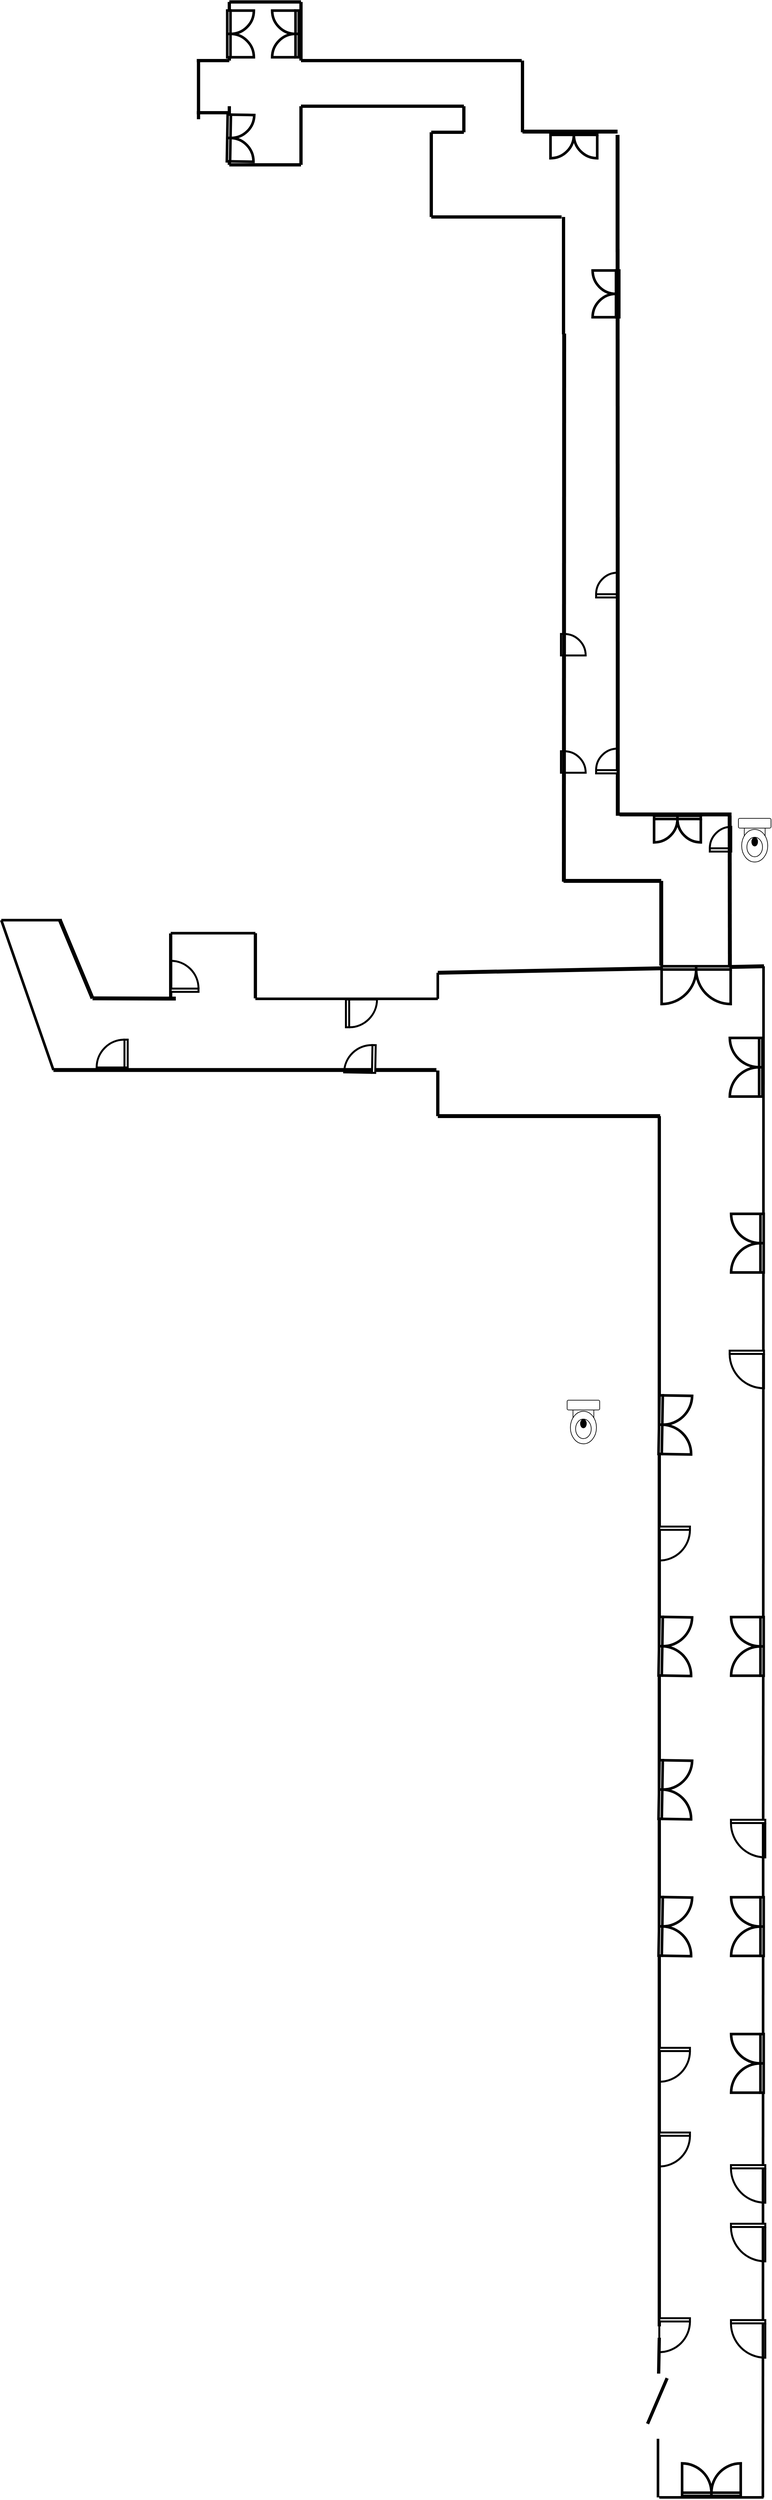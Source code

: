 <mxfile version="13.0.3" type="device"><diagram id="yMiLW02jP1fh14f4vSSA" name="Page-1"><mxGraphModel dx="1865" dy="4154" grid="1" gridSize="10" guides="1" tooltips="1" connect="1" arrows="1" fold="1" page="1" pageScale="1" pageWidth="827" pageHeight="1169" math="0" shadow="0"><root><mxCell id="0"/><mxCell id="1" parent="0"/><mxCell id="zl8I2aiqgqsZD_H0HFKr-1" value="" style="shape=image;html=1;verticalAlign=top;verticalLabelPosition=bottom;labelBackgroundColor=#ffffff;imageAspect=0;aspect=fixed;image=https://cdn1.iconfinder.com/data/icons/amenities-solid-ii/48/_elevator2-128.png;strokeWidth=3;" parent="1" vertex="1"><mxGeometry x="232" y="950" width="38" height="38" as="geometry"/></mxCell><mxCell id="zl8I2aiqgqsZD_H0HFKr-2" value="" style="endArrow=none;html=1;strokeWidth=5;" parent="1" edge="1"><mxGeometry width="50" height="50" relative="1" as="geometry"><mxPoint x="202" y="987.0" as="sourcePoint"/><mxPoint x="232" y="917.0" as="targetPoint"/></mxGeometry></mxCell><mxCell id="zl8I2aiqgqsZD_H0HFKr-3" value="" style="endArrow=none;html=1;strokeWidth=5;entryX=0.5;entryY=0;entryDx=0;entryDy=0;" parent="1" target="zl8I2aiqgqsZD_H0HFKr-6" edge="1"><mxGeometry width="50" height="50" relative="1" as="geometry"><mxPoint x="219" y="910" as="sourcePoint"/><mxPoint x="219" y="880" as="targetPoint"/></mxGeometry></mxCell><mxCell id="zl8I2aiqgqsZD_H0HFKr-4" value="" style="endArrow=none;html=1;strokeWidth=5;exitX=0.25;exitY=0;exitDx=0;exitDy=0;" parent="1" source="zl8I2aiqgqsZD_H0HFKr-6" edge="1"><mxGeometry width="50" height="50" relative="1" as="geometry"><mxPoint x="220" y="809" as="sourcePoint"/><mxPoint x="220" y="-1020" as="targetPoint"/></mxGeometry></mxCell><mxCell id="zl8I2aiqgqsZD_H0HFKr-5" value="" style="verticalLabelPosition=bottom;html=1;verticalAlign=top;align=center;shape=mxgraph.floorplan.doorLeft;aspect=fixed;strokeWidth=3;" parent="1" vertex="1"><mxGeometry x="220" y="825" width="47.06" height="50" as="geometry"/></mxCell><mxCell id="zl8I2aiqgqsZD_H0HFKr-6" value="" style="shape=image;html=1;verticalAlign=top;verticalLabelPosition=bottom;labelBackgroundColor=#ffffff;imageAspect=0;aspect=fixed;image=https://cdn0.iconfinder.com/data/icons/outline-interiors/48/stairs_staircase_floor_level_floors-128.png;rotation=90;" parent="1" vertex="1"><mxGeometry x="150" y="820" width="70" height="70" as="geometry"/></mxCell><mxCell id="zl8I2aiqgqsZD_H0HFKr-7" value="" style="endArrow=none;html=1;strokeWidth=4;" parent="1" edge="1"><mxGeometry width="50" height="50" relative="1" as="geometry"><mxPoint x="218" y="1010" as="sourcePoint"/><mxPoint x="218" y="1100" as="targetPoint"/></mxGeometry></mxCell><mxCell id="zl8I2aiqgqsZD_H0HFKr-8" value="" style="endArrow=none;html=1;strokeWidth=4;" parent="1" edge="1"><mxGeometry width="50" height="50" relative="1" as="geometry"><mxPoint x="220" y="1100" as="sourcePoint"/><mxPoint x="380" y="1100" as="targetPoint"/></mxGeometry></mxCell><mxCell id="zl8I2aiqgqsZD_H0HFKr-9" value="" style="verticalLabelPosition=bottom;html=1;verticalAlign=top;align=center;shape=mxgraph.floorplan.doorDouble;aspect=fixed;strokeWidth=4;rotation=-180;" parent="1" vertex="1"><mxGeometry x="255" y="1050" width="90" height="47.81" as="geometry"/></mxCell><mxCell id="zl8I2aiqgqsZD_H0HFKr-10" value="" style="endArrow=none;html=1;strokeWidth=4;" parent="1" edge="1"><mxGeometry width="50" height="50" relative="1" as="geometry"><mxPoint x="379" y="1100" as="sourcePoint"/><mxPoint x="380" y="-1250" as="targetPoint"/></mxGeometry></mxCell><mxCell id="zl8I2aiqgqsZD_H0HFKr-11" value="" style="verticalLabelPosition=bottom;html=1;verticalAlign=top;align=center;shape=mxgraph.floorplan.doorRight;aspect=fixed;strokeWidth=3;" parent="1" vertex="1"><mxGeometry x="330" y="827.87" width="52.71" height="56" as="geometry"/></mxCell><mxCell id="zl8I2aiqgqsZD_H0HFKr-12" value="" style="verticalLabelPosition=bottom;html=1;verticalAlign=top;align=center;shape=mxgraph.floorplan.doorRight;aspect=fixed;strokeWidth=3;" parent="1" vertex="1"><mxGeometry x="330" y="680" width="52.71" height="56" as="geometry"/></mxCell><mxCell id="zl8I2aiqgqsZD_H0HFKr-13" value="" style="verticalLabelPosition=bottom;html=1;verticalAlign=top;align=center;shape=mxgraph.floorplan.doorRight;aspect=fixed;strokeWidth=3;" parent="1" vertex="1"><mxGeometry x="330" y="590" width="52.71" height="56" as="geometry"/></mxCell><mxCell id="zl8I2aiqgqsZD_H0HFKr-14" value="" style="verticalLabelPosition=bottom;html=1;verticalAlign=top;align=center;shape=mxgraph.floorplan.doorLeft;aspect=fixed;strokeWidth=3;" parent="1" vertex="1"><mxGeometry x="220" y="540" width="47.06" height="50" as="geometry"/></mxCell><mxCell id="zl8I2aiqgqsZD_H0HFKr-15" value="" style="verticalLabelPosition=bottom;html=1;verticalAlign=top;align=center;shape=mxgraph.floorplan.doorDouble;aspect=fixed;strokeWidth=4;rotation=90;" parent="1" vertex="1"><mxGeometry x="311.35" y="410" width="90" height="47.81" as="geometry"/></mxCell><mxCell id="zl8I2aiqgqsZD_H0HFKr-16" value="" style="verticalLabelPosition=bottom;html=1;verticalAlign=top;align=center;shape=mxgraph.floorplan.doorLeft;aspect=fixed;strokeWidth=3;" parent="1" vertex="1"><mxGeometry x="220" y="410" width="47.06" height="50" as="geometry"/></mxCell><mxCell id="0W5M7H1YiDIJ7YRoAxt4-1" value="" style="verticalLabelPosition=bottom;html=1;verticalAlign=top;align=center;shape=mxgraph.floorplan.doorDouble;aspect=fixed;strokeWidth=4;rotation=90;" parent="1" vertex="1"><mxGeometry x="311.36" y="200" width="90" height="47.81" as="geometry"/></mxCell><mxCell id="0W5M7H1YiDIJ7YRoAxt4-2" value="" style="verticalLabelPosition=bottom;html=1;verticalAlign=top;align=center;shape=mxgraph.floorplan.doorDouble;aspect=fixed;strokeWidth=4;rotation=-89;" parent="1" vertex="1"><mxGeometry x="198.53" y="200" width="90" height="47.81" as="geometry"/></mxCell><mxCell id="0W5M7H1YiDIJ7YRoAxt4-3" value="" style="verticalLabelPosition=bottom;html=1;verticalAlign=top;align=center;shape=mxgraph.floorplan.doorRight;aspect=fixed;strokeWidth=3;" parent="1" vertex="1"><mxGeometry x="329.99" y="60" width="52.71" height="56" as="geometry"/></mxCell><mxCell id="0W5M7H1YiDIJ7YRoAxt4-4" value="" style="verticalLabelPosition=bottom;html=1;verticalAlign=top;align=center;shape=mxgraph.floorplan.doorDouble;aspect=fixed;strokeWidth=4;rotation=-89;" parent="1" vertex="1"><mxGeometry x="198.527" y="-10.005" width="90" height="47.81" as="geometry"/></mxCell><mxCell id="0W5M7H1YiDIJ7YRoAxt4-5" value="" style="verticalLabelPosition=bottom;html=1;verticalAlign=top;align=center;shape=mxgraph.floorplan.doorDouble;aspect=fixed;strokeWidth=4;rotation=-89;" parent="1" vertex="1"><mxGeometry x="198.517" y="-230.005" width="90" height="47.81" as="geometry"/></mxCell><mxCell id="0W5M7H1YiDIJ7YRoAxt4-6" value="" style="verticalLabelPosition=bottom;html=1;verticalAlign=top;align=center;shape=mxgraph.floorplan.doorDouble;aspect=fixed;strokeWidth=4;rotation=90;" parent="1" vertex="1"><mxGeometry x="311.347" y="-230.005" width="90" height="47.81" as="geometry"/></mxCell><mxCell id="0W5M7H1YiDIJ7YRoAxt4-7" value="" style="verticalLabelPosition=bottom;html=1;verticalAlign=top;align=center;shape=mxgraph.floorplan.doorLeft;aspect=fixed;strokeWidth=3;" parent="1" vertex="1"><mxGeometry x="219.99" y="-390" width="47.06" height="50" as="geometry"/></mxCell><mxCell id="0W5M7H1YiDIJ7YRoAxt4-10" value="" style="verticalLabelPosition=bottom;html=1;verticalAlign=top;align=center;shape=mxgraph.floorplan.doorDouble;aspect=fixed;strokeWidth=4;rotation=-89;" parent="1" vertex="1"><mxGeometry x="198.517" y="-570.005" width="90" height="47.81" as="geometry"/></mxCell><mxCell id="0W5M7H1YiDIJ7YRoAxt4-12" value="" style="shape=image;html=1;verticalAlign=top;verticalLabelPosition=bottom;labelBackgroundColor=#ffffff;imageAspect=0;aspect=fixed;image=https://cdn0.iconfinder.com/data/icons/outline-interiors/48/stairs_staircase_floor_level_floors-128.png;rotation=-180;" parent="1" vertex="1"><mxGeometry x="128.53" y="-660" width="70" height="70" as="geometry"/></mxCell><mxCell id="0W5M7H1YiDIJ7YRoAxt4-13" value="" style="verticalLabelPosition=bottom;html=1;verticalAlign=top;align=center;shape=mxgraph.floorplan.toilet;" parent="1" vertex="1"><mxGeometry x="78.53" y="-584" width="50" height="67" as="geometry"/></mxCell><mxCell id="0W5M7H1YiDIJ7YRoAxt4-14" value="" style="verticalLabelPosition=bottom;html=1;verticalAlign=top;align=center;shape=mxgraph.floorplan.doorRight;aspect=fixed;strokeWidth=3;" parent="1" vertex="1"><mxGeometry x="328" y="-660" width="52.71" height="56" as="geometry"/></mxCell><mxCell id="0W5M7H1YiDIJ7YRoAxt4-16" value="" style="verticalLabelPosition=bottom;html=1;verticalAlign=top;align=center;shape=mxgraph.floorplan.doorDouble;aspect=fixed;strokeWidth=4;rotation=90;" parent="1" vertex="1"><mxGeometry x="311.345" y="-848.905" width="90" height="47.81" as="geometry"/></mxCell><mxCell id="0W5M7H1YiDIJ7YRoAxt4-17" value="" style="verticalLabelPosition=bottom;html=1;verticalAlign=top;align=center;shape=mxgraph.floorplan.doorDouble;aspect=fixed;strokeWidth=4;rotation=90;" parent="1" vertex="1"><mxGeometry x="309.355" y="-1118.905" width="90" height="47.81" as="geometry"/></mxCell><mxCell id="biLX4tFvjt-t2CaRlziV-1" value="" style="endArrow=none;html=1;strokeWidth=6;" parent="1" edge="1"><mxGeometry width="50" height="50" relative="1" as="geometry"><mxPoint x="221.36" y="-1020" as="sourcePoint"/><mxPoint x="-120" y="-1020" as="targetPoint"/></mxGeometry></mxCell><mxCell id="biLX4tFvjt-t2CaRlziV-2" value="" style="endArrow=none;html=1;strokeWidth=6;" parent="1" edge="1"><mxGeometry width="50" height="50" relative="1" as="geometry"><mxPoint x="380.71" y="-1250" as="sourcePoint"/><mxPoint x="-120" y="-1240" as="targetPoint"/></mxGeometry></mxCell><mxCell id="biLX4tFvjt-t2CaRlziV-4" value="" style="endArrow=none;html=1;strokeWidth=6;" parent="1" edge="1"><mxGeometry width="50" height="50" relative="1" as="geometry"><mxPoint x="-122.12" y="-1090.69" as="sourcePoint"/><mxPoint x="-710" y="-1090.69" as="targetPoint"/></mxGeometry></mxCell><mxCell id="biLX4tFvjt-t2CaRlziV-5" value="" style="shape=image;html=1;verticalAlign=top;verticalLabelPosition=bottom;labelBackgroundColor=#ffffff;imageAspect=0;aspect=fixed;image=https://cdn1.iconfinder.com/data/icons/amenities-solid-ii/48/_elevator2-128.png;strokeWidth=3;" parent="1" vertex="1"><mxGeometry x="-29.18" y="-1222" width="38" height="38" as="geometry"/></mxCell><mxCell id="biLX4tFvjt-t2CaRlziV-6" value="" style="shape=image;html=1;verticalAlign=top;verticalLabelPosition=bottom;labelBackgroundColor=#ffffff;imageAspect=0;aspect=fixed;image=https://cdn1.iconfinder.com/data/icons/amenities-solid-ii/48/_elevator2-128.png;strokeWidth=3;" parent="1" vertex="1"><mxGeometry x="87.88" y="-1222" width="38" height="38" as="geometry"/></mxCell><mxCell id="biLX4tFvjt-t2CaRlziV-7" value="" style="shape=image;html=1;verticalAlign=top;verticalLabelPosition=bottom;labelBackgroundColor=#ffffff;imageAspect=0;aspect=fixed;image=https://cdn0.iconfinder.com/data/icons/outline-interiors/48/stairs_staircase_floor_level_floors-128.png;rotation=0;" parent="1" vertex="1"><mxGeometry x="-29.18" y="-1110" width="90" height="90" as="geometry"/></mxCell><mxCell id="biLX4tFvjt-t2CaRlziV-8" value="" style="shape=image;html=1;verticalAlign=top;verticalLabelPosition=bottom;labelBackgroundColor=#ffffff;imageAspect=0;aspect=fixed;image=https://cdn0.iconfinder.com/data/icons/outline-interiors/48/stairs_staircase_floor_level_floors-128.png;rotation=-180;" parent="1" vertex="1"><mxGeometry x="87.88" y="-1110" width="90" height="90" as="geometry"/></mxCell><mxCell id="biLX4tFvjt-t2CaRlziV-9" value="" style="verticalLabelPosition=bottom;html=1;verticalAlign=top;align=center;shape=mxgraph.floorplan.doorDouble;aspect=fixed;strokeWidth=4;" parent="1" vertex="1"><mxGeometry x="223.57" y="-1250" width="106" height="56.31" as="geometry"/></mxCell><mxCell id="biLX4tFvjt-t2CaRlziV-10" value="" style="endArrow=none;html=1;strokeWidth=5;" parent="1" edge="1"><mxGeometry width="50" height="50" relative="1" as="geometry"><mxPoint x="-120" y="-1020" as="sourcePoint"/><mxPoint x="-120" y="-1090" as="targetPoint"/></mxGeometry></mxCell><mxCell id="biLX4tFvjt-t2CaRlziV-11" value="" style="verticalLabelPosition=bottom;html=1;verticalAlign=top;align=center;shape=mxgraph.floorplan.doorRight;aspect=fixed;strokeWidth=3;rotation=-90;" parent="1" vertex="1"><mxGeometry x="-259.69" y="-1200.38" width="42.71" height="45.38" as="geometry"/></mxCell><mxCell id="biLX4tFvjt-t2CaRlziV-12" value="" style="verticalLabelPosition=bottom;html=1;verticalAlign=top;align=center;shape=mxgraph.floorplan.doorRight;aspect=fixed;strokeWidth=3;rotation=91;" parent="1" vertex="1"><mxGeometry x="-259.695" y="-1130.695" width="42.71" height="45.38" as="geometry"/></mxCell><mxCell id="biLX4tFvjt-t2CaRlziV-13" value="" style="endArrow=none;html=1;strokeWidth=5;" parent="1" edge="1"><mxGeometry width="50" height="50" relative="1" as="geometry"><mxPoint x="-400" y="-1300.69" as="sourcePoint"/><mxPoint x="-400" y="-1200.69" as="targetPoint"/></mxGeometry></mxCell><mxCell id="biLX4tFvjt-t2CaRlziV-14" value="" style="endArrow=none;html=1;strokeWidth=5;" parent="1" edge="1"><mxGeometry width="50" height="50" relative="1" as="geometry"><mxPoint x="-530" y="-1300.38" as="sourcePoint"/><mxPoint x="-530" y="-1200.38" as="targetPoint"/></mxGeometry></mxCell><mxCell id="biLX4tFvjt-t2CaRlziV-15" value="" style="endArrow=none;html=1;strokeWidth=4;" parent="1" edge="1"><mxGeometry width="50" height="50" relative="1" as="geometry"><mxPoint x="-530" y="-1300.69" as="sourcePoint"/><mxPoint x="-400" y="-1300.69" as="targetPoint"/></mxGeometry></mxCell><mxCell id="biLX4tFvjt-t2CaRlziV-16" value="" style="endArrow=none;html=1;strokeWidth=6;" parent="1" edge="1"><mxGeometry width="50" height="50" relative="1" as="geometry"><mxPoint x="-522.12" y="-1200.38" as="sourcePoint"/><mxPoint x="-650" y="-1200.69" as="targetPoint"/></mxGeometry></mxCell><mxCell id="biLX4tFvjt-t2CaRlziV-17" value="" style="endArrow=none;html=1;strokeWidth=6;" parent="1" edge="1"><mxGeometry width="50" height="50" relative="1" as="geometry"><mxPoint x="-650" y="-1200.69" as="sourcePoint"/><mxPoint x="-700" y="-1320.69" as="targetPoint"/></mxGeometry></mxCell><mxCell id="biLX4tFvjt-t2CaRlziV-18" value="" style="endArrow=none;html=1;strokeWidth=4;" parent="1" edge="1"><mxGeometry width="50" height="50" relative="1" as="geometry"><mxPoint x="-790" y="-1320.69" as="sourcePoint"/><mxPoint x="-697.0" y="-1320.69" as="targetPoint"/></mxGeometry></mxCell><mxCell id="biLX4tFvjt-t2CaRlziV-19" value="" style="endArrow=none;html=1;strokeWidth=4;" parent="1" edge="1"><mxGeometry width="50" height="50" relative="1" as="geometry"><mxPoint x="-790" y="-1320.69" as="sourcePoint"/><mxPoint x="-710" y="-1090.69" as="targetPoint"/></mxGeometry></mxCell><mxCell id="biLX4tFvjt-t2CaRlziV-20" value="" style="shape=image;html=1;verticalAlign=top;verticalLabelPosition=bottom;labelBackgroundColor=#ffffff;imageAspect=0;aspect=fixed;image=https://cdn1.iconfinder.com/data/icons/amenities-solid-ii/48/_elevator2-128.png;strokeWidth=3;" parent="1" vertex="1"><mxGeometry x="-380" y="-1270.69" width="38" height="38" as="geometry"/></mxCell><mxCell id="biLX4tFvjt-t2CaRlziV-21" value="" style="verticalLabelPosition=bottom;html=1;verticalAlign=top;align=center;shape=mxgraph.floorplan.doorRight;aspect=fixed;strokeWidth=3;rotation=-180;" parent="1" vertex="1"><mxGeometry x="-529.996" y="-1256.072" width="42.71" height="45.38" as="geometry"/></mxCell><mxCell id="biLX4tFvjt-t2CaRlziV-22" value="" style="verticalLabelPosition=bottom;html=1;verticalAlign=top;align=center;shape=mxgraph.floorplan.doorRight;aspect=fixed;strokeWidth=3;rotation=90;" parent="1" vertex="1"><mxGeometry x="-640" y="-1138.69" width="42.71" height="45.38" as="geometry"/></mxCell><mxCell id="xgmdJ8wxvu7VUsBw4dpN-1" value="" style="shape=image;html=1;verticalAlign=top;verticalLabelPosition=bottom;labelBackgroundColor=#ffffff;imageAspect=0;aspect=fixed;image=https://cdn0.iconfinder.com/data/icons/outline-interiors/48/stairs_staircase_floor_level_floors-128.png;rotation=90;" parent="1" vertex="1"><mxGeometry x="-130.0" y="-2492.91" width="90" height="90" as="geometry"/></mxCell><mxCell id="xgmdJ8wxvu7VUsBw4dpN-2" value="" style="verticalLabelPosition=bottom;html=1;verticalAlign=top;align=center;shape=mxgraph.floorplan.doorDouble;aspect=fixed;strokeWidth=4;" parent="1" vertex="1"><mxGeometry x="53.0" y="-2531.01" width="71.72" height="38.1" as="geometry"/></mxCell><mxCell id="xgmdJ8wxvu7VUsBw4dpN-3" value="" style="endArrow=none;html=1;strokeWidth=6;" parent="1" edge="1"><mxGeometry width="50" height="50" relative="1" as="geometry"><mxPoint x="155.94" y="-2531.01" as="sourcePoint"/><mxPoint x="10" y="-2531" as="targetPoint"/></mxGeometry></mxCell><mxCell id="xgmdJ8wxvu7VUsBw4dpN-4" value="" style="endArrow=none;html=1;strokeWidth=6;" parent="1" edge="1"><mxGeometry width="50" height="50" relative="1" as="geometry"><mxPoint x="155.94" y="-2526.01" as="sourcePoint"/><mxPoint x="155.94" y="-2346.01" as="targetPoint"/></mxGeometry></mxCell><mxCell id="xgmdJ8wxvu7VUsBw4dpN-5" value="" style="verticalLabelPosition=bottom;html=1;verticalAlign=top;align=center;shape=mxgraph.floorplan.doorDouble;aspect=fixed;strokeWidth=4;rotation=90;" parent="1" vertex="1"><mxGeometry x="103.61" y="-2301.01" width="71.72" height="38.1" as="geometry"/></mxCell><mxCell id="xgmdJ8wxvu7VUsBw4dpN-6" value="" style="verticalLabelPosition=bottom;html=1;verticalAlign=top;align=center;shape=mxgraph.floorplan.doorLeft;aspect=fixed;strokeWidth=3;rotation=-180;" parent="1" vertex="1"><mxGeometry x="123.0" y="-1851.01" width="32.94" height="35" as="geometry"/></mxCell><mxCell id="xgmdJ8wxvu7VUsBw4dpN-7" value="" style="verticalLabelPosition=bottom;html=1;verticalAlign=top;align=center;shape=mxgraph.floorplan.doorLeft;aspect=fixed;strokeWidth=3;rotation=-90;" parent="1" vertex="1"><mxGeometry x="70.06" y="-1761.01" width="32.94" height="35" as="geometry"/></mxCell><mxCell id="xgmdJ8wxvu7VUsBw4dpN-8" value="" style="verticalLabelPosition=bottom;html=1;verticalAlign=top;align=center;shape=mxgraph.floorplan.doorLeft;aspect=fixed;strokeWidth=3;rotation=-90;" parent="1" vertex="1"><mxGeometry x="70.06" y="-1581.01" width="32.94" height="35" as="geometry"/></mxCell><mxCell id="xgmdJ8wxvu7VUsBw4dpN-9" value="" style="endArrow=none;html=1;strokeWidth=6;entryX=0.967;entryY=0.018;entryDx=0;entryDy=0;entryPerimeter=0;" parent="1" edge="1"><mxGeometry width="50" height="50" relative="1" as="geometry"><mxPoint x="156.0" y="-2351.01" as="sourcePoint"/><mxPoint x="156.302" y="-1480.996" as="targetPoint"/></mxGeometry></mxCell><mxCell id="xgmdJ8wxvu7VUsBw4dpN-10" value="" style="verticalLabelPosition=bottom;html=1;verticalAlign=top;align=center;shape=mxgraph.floorplan.doorLeft;aspect=fixed;strokeWidth=3;rotation=-180;" parent="1" vertex="1"><mxGeometry x="123.0" y="-1581.01" width="32.94" height="35" as="geometry"/></mxCell><mxCell id="xgmdJ8wxvu7VUsBw4dpN-11" value="" style="endArrow=none;html=1;strokeWidth=6;entryX=0.967;entryY=0.018;entryDx=0;entryDy=0;entryPerimeter=0;" parent="1" edge="1"><mxGeometry width="50" height="50" relative="1" as="geometry"><mxPoint x="74.0" y="-2221.01" as="sourcePoint"/><mxPoint x="73.532" y="-1379.766" as="targetPoint"/></mxGeometry></mxCell><mxCell id="xgmdJ8wxvu7VUsBw4dpN-12" value="" style="endArrow=none;html=1;strokeWidth=6;" parent="1" edge="1"><mxGeometry width="50" height="50" relative="1" as="geometry"><mxPoint x="73.0" y="-1381.01" as="sourcePoint"/><mxPoint x="223.0" y="-1381.01" as="targetPoint"/></mxGeometry></mxCell><mxCell id="xgmdJ8wxvu7VUsBw4dpN-13" value="" style="endArrow=none;html=1;strokeWidth=6;" parent="1" edge="1"><mxGeometry width="50" height="50" relative="1" as="geometry"><mxPoint x="159.0" y="-1483.01" as="sourcePoint"/><mxPoint x="330.86" y="-1483.01" as="targetPoint"/></mxGeometry></mxCell><mxCell id="xgmdJ8wxvu7VUsBw4dpN-14" value="" style="verticalLabelPosition=bottom;html=1;verticalAlign=top;align=center;shape=mxgraph.floorplan.doorDouble;aspect=fixed;strokeWidth=4;" parent="1" vertex="1"><mxGeometry x="212.0" y="-1481.01" width="71.72" height="38.1" as="geometry"/></mxCell><mxCell id="xgmdJ8wxvu7VUsBw4dpN-15" value="" style="verticalLabelPosition=bottom;html=1;verticalAlign=top;align=center;shape=mxgraph.floorplan.toilet;" parent="1" vertex="1"><mxGeometry x="341.45" y="-1477.01" width="50" height="67" as="geometry"/></mxCell><mxCell id="xgmdJ8wxvu7VUsBw4dpN-16" value="" style="verticalLabelPosition=bottom;html=1;verticalAlign=top;align=center;shape=mxgraph.floorplan.doorLeft;aspect=fixed;strokeWidth=3;rotation=-180;" parent="1" vertex="1"><mxGeometry x="297.53" y="-1461.01" width="32.94" height="35" as="geometry"/></mxCell><mxCell id="xgmdJ8wxvu7VUsBw4dpN-17" value="" style="endArrow=none;html=1;strokeWidth=6;" parent="1" edge="1"><mxGeometry width="50" height="50" relative="1" as="geometry"><mxPoint x="223.0" y="-1381.01" as="sourcePoint"/><mxPoint x="223.0" y="-1251.01" as="targetPoint"/></mxGeometry></mxCell><mxCell id="xgmdJ8wxvu7VUsBw4dpN-18" value="" style="endArrow=none;html=1;strokeWidth=6;entryX=0.967;entryY=0.018;entryDx=0;entryDy=0;entryPerimeter=0;" parent="1" edge="1"><mxGeometry width="50" height="50" relative="1" as="geometry"><mxPoint x="328" y="-1481.01" as="sourcePoint"/><mxPoint x="328.362" y="-1249.996" as="targetPoint"/></mxGeometry></mxCell><mxCell id="xgmdJ8wxvu7VUsBw4dpN-19" value="" style="endArrow=none;html=1;strokeWidth=5;" parent="1" edge="1"><mxGeometry width="50" height="50" relative="1" as="geometry"><mxPoint x="73" y="-2220" as="sourcePoint"/><mxPoint x="73" y="-2400" as="targetPoint"/></mxGeometry></mxCell><mxCell id="xgmdJ8wxvu7VUsBw4dpN-20" value="" style="endArrow=none;html=1;strokeWidth=5;" parent="1" edge="1"><mxGeometry width="50" height="50" relative="1" as="geometry"><mxPoint x="70" y="-2400" as="sourcePoint"/><mxPoint x="-130" y="-2400" as="targetPoint"/></mxGeometry></mxCell><mxCell id="xgmdJ8wxvu7VUsBw4dpN-21" value="" style="endArrow=none;html=1;strokeWidth=5;" parent="1" edge="1"><mxGeometry width="50" height="50" relative="1" as="geometry"><mxPoint x="10" y="-2530" as="sourcePoint"/><mxPoint x="10" y="-2640" as="targetPoint"/></mxGeometry></mxCell><mxCell id="xgmdJ8wxvu7VUsBw4dpN-22" value="" style="endArrow=none;html=1;strokeWidth=5;" parent="1" edge="1"><mxGeometry width="50" height="50" relative="1" as="geometry"><mxPoint x="8.82" y="-2640" as="sourcePoint"/><mxPoint x="-330" y="-2640" as="targetPoint"/></mxGeometry></mxCell><mxCell id="xgmdJ8wxvu7VUsBw4dpN-23" value="" style="endArrow=none;html=1;strokeWidth=5;" parent="1" edge="1"><mxGeometry width="50" height="50" relative="1" as="geometry"><mxPoint x="-130" y="-2400" as="sourcePoint"/><mxPoint x="-130" y="-2530" as="targetPoint"/></mxGeometry></mxCell><mxCell id="xgmdJ8wxvu7VUsBw4dpN-24" value="" style="endArrow=none;html=1;strokeWidth=5;" parent="1" edge="1"><mxGeometry width="50" height="50" relative="1" as="geometry"><mxPoint x="-330" y="-2570" as="sourcePoint"/><mxPoint x="-80" y="-2570" as="targetPoint"/></mxGeometry></mxCell><mxCell id="xgmdJ8wxvu7VUsBw4dpN-25" value="" style="endArrow=none;html=1;strokeWidth=5;" parent="1" edge="1"><mxGeometry width="50" height="50" relative="1" as="geometry"><mxPoint x="-130" y="-2530" as="sourcePoint"/><mxPoint x="-80" y="-2530" as="targetPoint"/></mxGeometry></mxCell><mxCell id="xgmdJ8wxvu7VUsBw4dpN-26" value="" style="endArrow=none;html=1;strokeWidth=5;" parent="1" edge="1"><mxGeometry width="50" height="50" relative="1" as="geometry"><mxPoint x="-80" y="-2530" as="sourcePoint"/><mxPoint x="-80" y="-2570" as="targetPoint"/></mxGeometry></mxCell><mxCell id="xgmdJ8wxvu7VUsBw4dpN-27" value="" style="endArrow=none;html=1;strokeWidth=5;" parent="1" edge="1"><mxGeometry width="50" height="50" relative="1" as="geometry"><mxPoint x="-330" y="-2640" as="sourcePoint"/><mxPoint x="-330" y="-2730" as="targetPoint"/></mxGeometry></mxCell><mxCell id="xgmdJ8wxvu7VUsBw4dpN-28" value="" style="endArrow=none;html=1;strokeWidth=5;" parent="1" edge="1"><mxGeometry width="50" height="50" relative="1" as="geometry"><mxPoint x="-330" y="-2480" as="sourcePoint"/><mxPoint x="-330" y="-2570" as="targetPoint"/></mxGeometry></mxCell><mxCell id="xgmdJ8wxvu7VUsBw4dpN-29" value="" style="endArrow=none;html=1;strokeWidth=5;" parent="1" edge="1"><mxGeometry width="50" height="50" relative="1" as="geometry"><mxPoint x="-330" y="-2480" as="sourcePoint"/><mxPoint x="-440" y="-2480" as="targetPoint"/></mxGeometry></mxCell><mxCell id="xgmdJ8wxvu7VUsBw4dpN-30" value="" style="endArrow=none;html=1;strokeWidth=5;" parent="1" edge="1"><mxGeometry width="50" height="50" relative="1" as="geometry"><mxPoint x="-330" y="-2730" as="sourcePoint"/><mxPoint x="-440" y="-2730" as="targetPoint"/></mxGeometry></mxCell><mxCell id="xgmdJ8wxvu7VUsBw4dpN-31" value="" style="endArrow=none;html=1;strokeWidth=5;" parent="1" edge="1"><mxGeometry width="50" height="50" relative="1" as="geometry"><mxPoint x="-440" y="-2640" as="sourcePoint"/><mxPoint x="-490" y="-2640" as="targetPoint"/></mxGeometry></mxCell><mxCell id="xgmdJ8wxvu7VUsBw4dpN-32" value="" style="endArrow=none;html=1;strokeWidth=5;" parent="1" edge="1"><mxGeometry width="50" height="50" relative="1" as="geometry"><mxPoint x="-440" y="-2560" as="sourcePoint"/><mxPoint x="-490" y="-2560" as="targetPoint"/></mxGeometry></mxCell><mxCell id="xgmdJ8wxvu7VUsBw4dpN-33" value="" style="endArrow=none;html=1;strokeWidth=5;" parent="1" edge="1"><mxGeometry width="50" height="50" relative="1" as="geometry"><mxPoint x="-440" y="-2640" as="sourcePoint"/><mxPoint x="-440" y="-2730" as="targetPoint"/></mxGeometry></mxCell><mxCell id="xgmdJ8wxvu7VUsBw4dpN-34" value="" style="endArrow=none;html=1;strokeWidth=5;" parent="1" edge="1"><mxGeometry width="50" height="50" relative="1" as="geometry"><mxPoint x="-440" y="-2480" as="sourcePoint"/><mxPoint x="-440" y="-2570" as="targetPoint"/></mxGeometry></mxCell><mxCell id="xgmdJ8wxvu7VUsBw4dpN-35" value="" style="endArrow=none;html=1;strokeWidth=5;" parent="1" edge="1"><mxGeometry width="50" height="50" relative="1" as="geometry"><mxPoint x="-487.29" y="-2550" as="sourcePoint"/><mxPoint x="-487.29" y="-2640" as="targetPoint"/></mxGeometry></mxCell><mxCell id="xgmdJ8wxvu7VUsBw4dpN-38" value="" style="verticalLabelPosition=bottom;html=1;verticalAlign=top;align=center;shape=mxgraph.floorplan.doorDouble;aspect=fixed;strokeWidth=4;rotation=-89;" parent="1" vertex="1"><mxGeometry x="-460" y="-2540" width="71.72" height="38.1" as="geometry"/></mxCell><mxCell id="xgmdJ8wxvu7VUsBw4dpN-39" value="" style="verticalLabelPosition=bottom;html=1;verticalAlign=top;align=center;shape=mxgraph.floorplan.doorDouble;aspect=fixed;strokeWidth=4;rotation=-90;" parent="1" vertex="1"><mxGeometry x="-460" y="-2700" width="71.72" height="38.1" as="geometry"/></mxCell><mxCell id="xgmdJ8wxvu7VUsBw4dpN-40" value="" style="verticalLabelPosition=bottom;html=1;verticalAlign=top;align=center;shape=mxgraph.floorplan.doorDouble;aspect=fixed;strokeWidth=4;rotation=90;" parent="1" vertex="1"><mxGeometry x="-388.28" y="-2700" width="71.72" height="38.1" as="geometry"/></mxCell><mxCell id="RE68H6QPjQnPhYKVNZ9s-1" value="" style="endArrow=none;html=1;strokeWidth=4;" parent="1" edge="1"><mxGeometry width="50" height="50" relative="1" as="geometry"><mxPoint x="-400" y="-1200" as="sourcePoint"/><mxPoint x="-120" y="-1200" as="targetPoint"/></mxGeometry></mxCell><mxCell id="RE68H6QPjQnPhYKVNZ9s-5" value="" style="endArrow=none;html=1;strokeWidth=4;" parent="1" edge="1"><mxGeometry width="50" height="50" relative="1" as="geometry"><mxPoint x="-120" y="-1240" as="sourcePoint"/><mxPoint x="-120" y="-1200" as="targetPoint"/></mxGeometry></mxCell></root></mxGraphModel></diagram></mxfile>